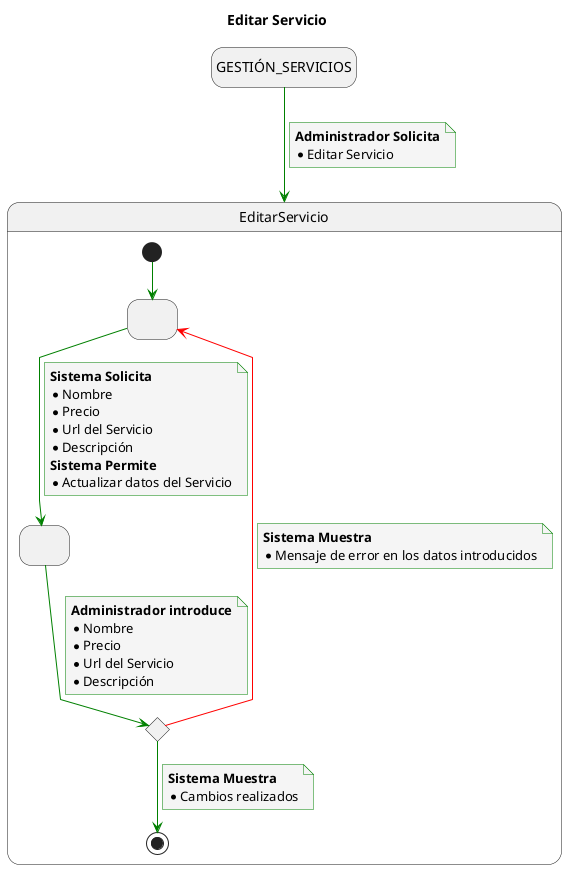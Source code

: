 @startuml

title Editar Servicio

skinparam {
    NoteBackgroundColor #whiteSmoke
    ArrowColor #green
    NoteBorderColor #green
    linetype polyline
}

hide empty description

state startState as "GESTIÓN_SERVICIOS"

startState --> EditarServicio
note on link
    <b>Administrador Solicita</b>
    * Editar Servicio
end note

state EditarServicio {
state 2 as " "
state 3 as " "
state 4 <<choice>>

[*] -down-> 2

2 -down-> 3
note on link
<b>Sistema Solicita</b>
* Nombre
* Precio
* Url del Servicio
* Descripción
<b>Sistema Permite</b>
* Actualizar datos del Servicio
end note

3 -down-> 4
note on link
<b>Administrador introduce</b>
* Nombre
* Precio
* Url del Servicio
* Descripción
end note

4 -down-> [*]
note on link
<b>Sistema Muestra</b>
* Cambios realizados
end note

4 -[#red]-> 2
note on link
<b>Sistema Muestra</b>
* Mensaje de error en los datos introducidos
end note

}

@enduml
